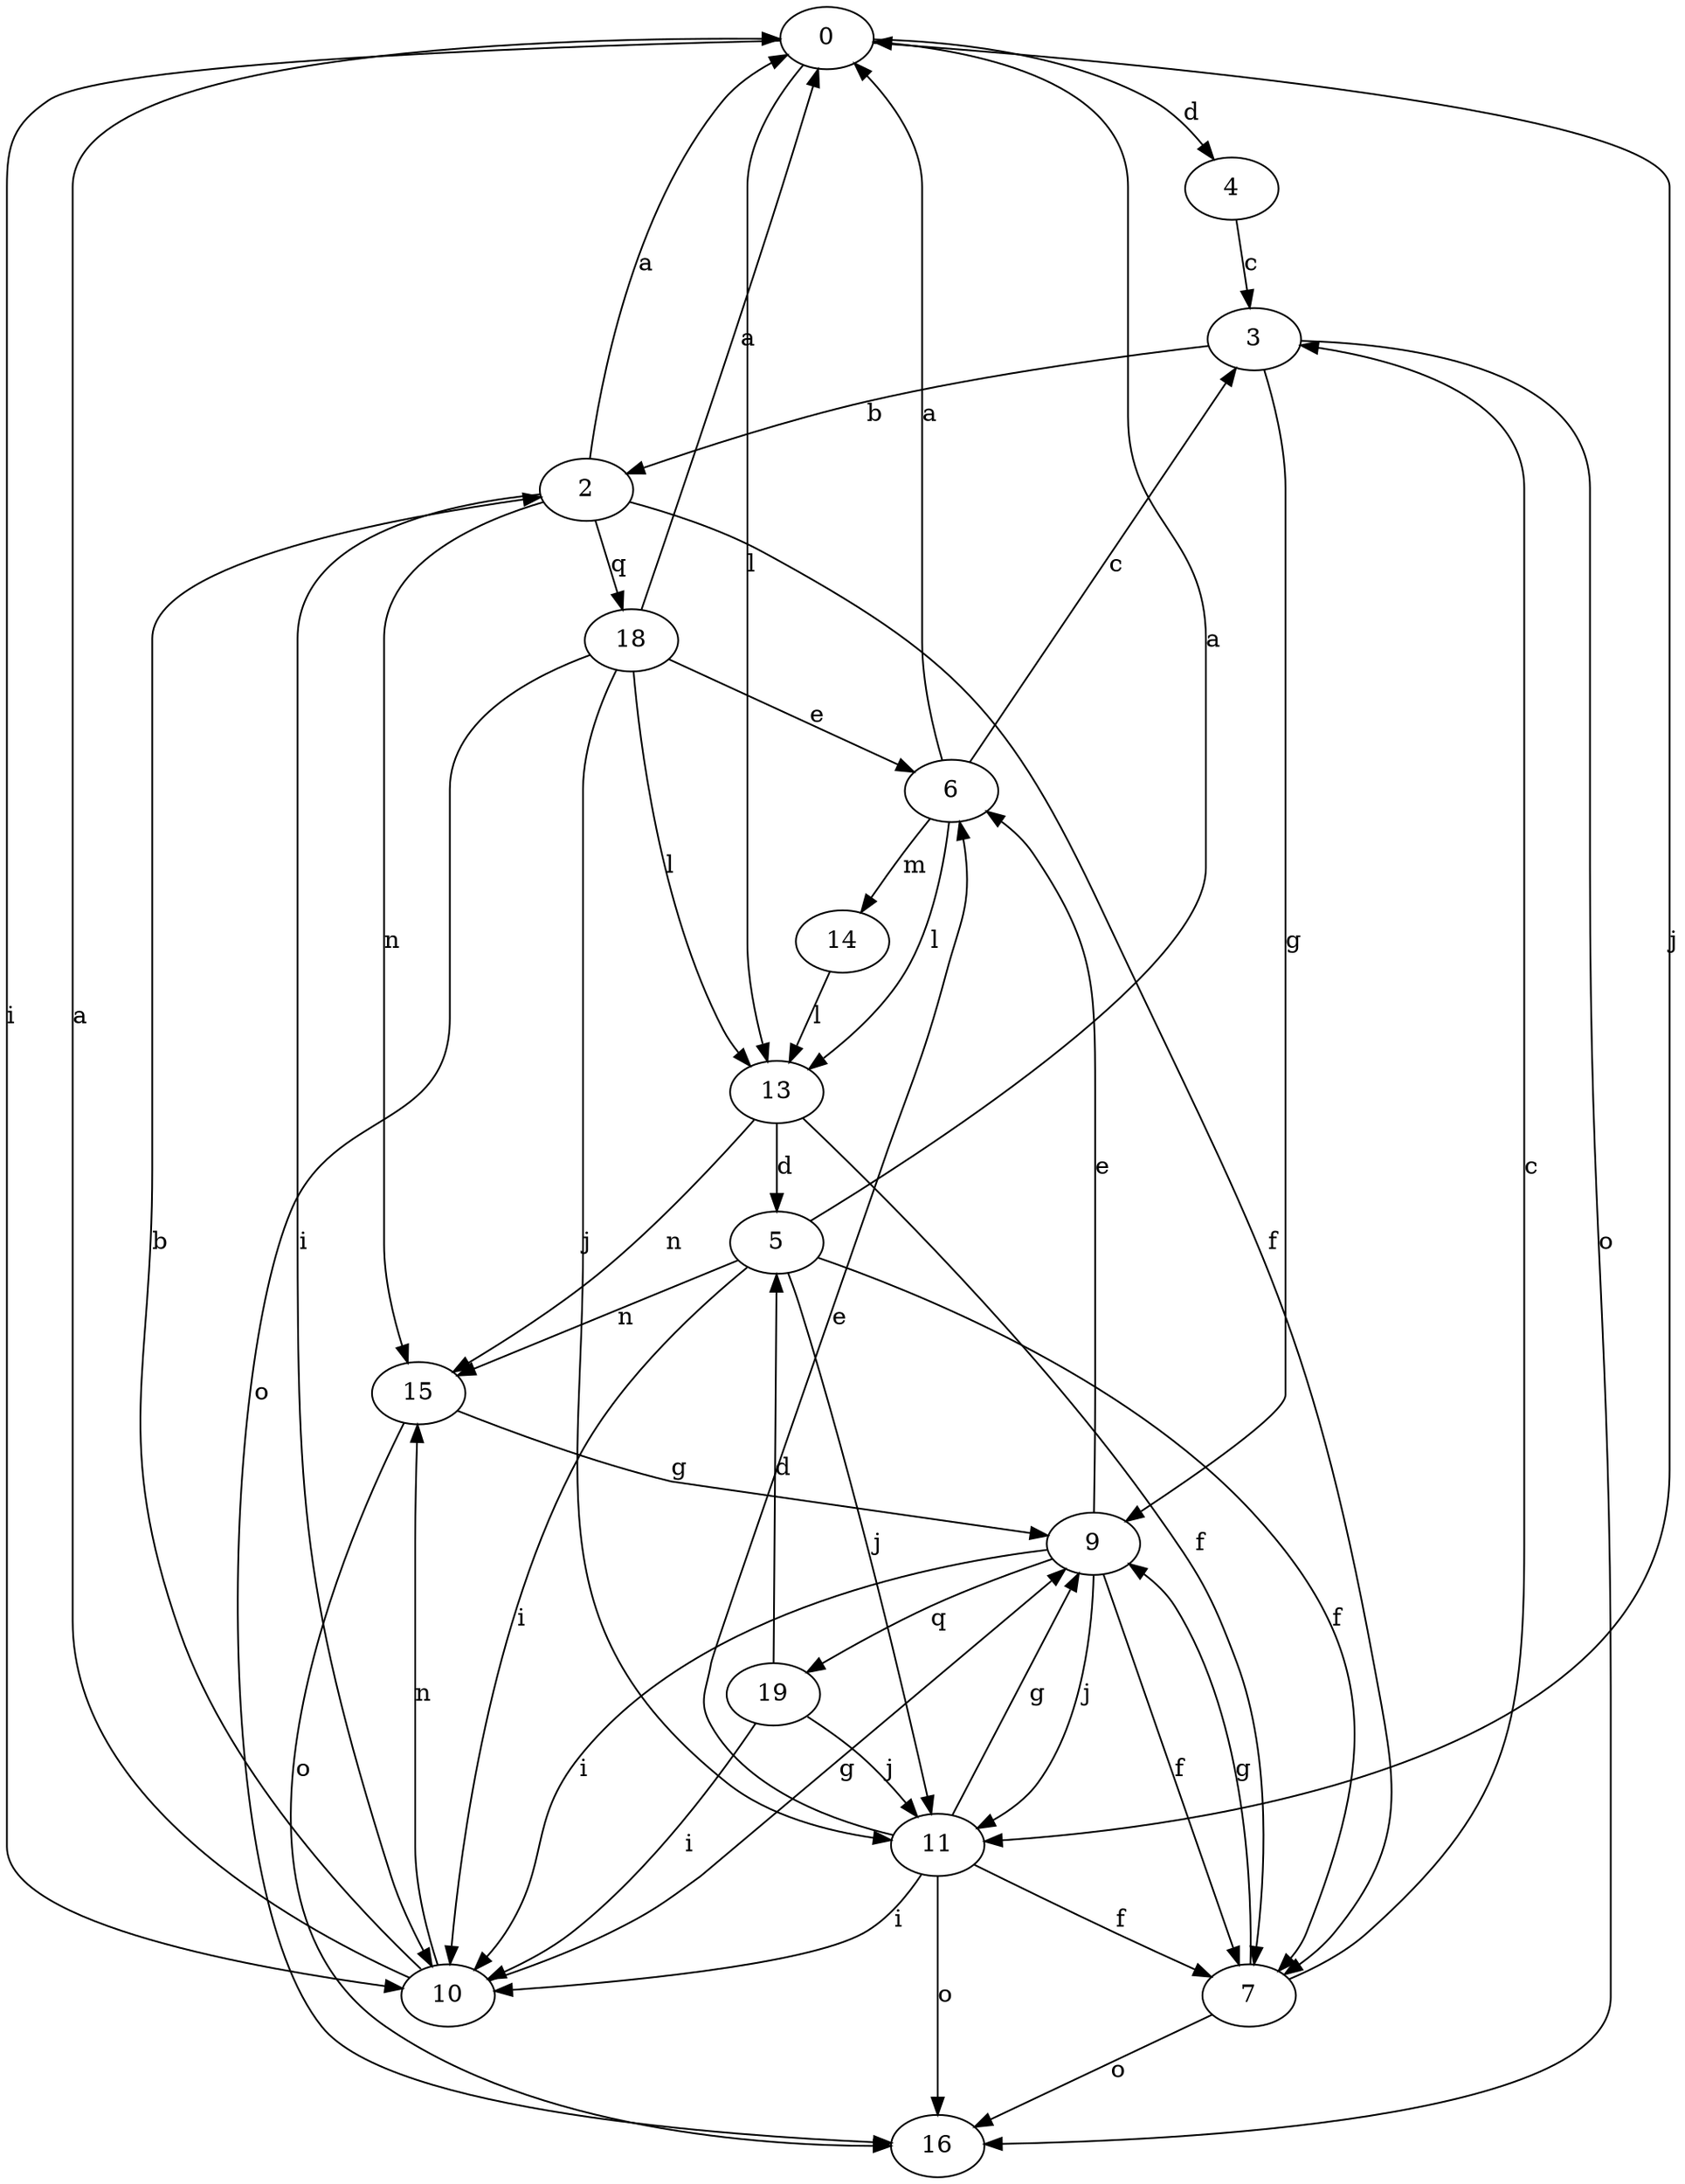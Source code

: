 strict digraph  {
0;
2;
3;
4;
5;
6;
7;
9;
10;
11;
13;
14;
15;
16;
18;
19;
0 -> 4  [label=d];
0 -> 10  [label=i];
0 -> 11  [label=j];
0 -> 13  [label=l];
2 -> 0  [label=a];
2 -> 7  [label=f];
2 -> 10  [label=i];
2 -> 15  [label=n];
2 -> 18  [label=q];
3 -> 2  [label=b];
3 -> 9  [label=g];
3 -> 16  [label=o];
4 -> 3  [label=c];
5 -> 0  [label=a];
5 -> 7  [label=f];
5 -> 10  [label=i];
5 -> 11  [label=j];
5 -> 15  [label=n];
6 -> 0  [label=a];
6 -> 3  [label=c];
6 -> 13  [label=l];
6 -> 14  [label=m];
7 -> 3  [label=c];
7 -> 9  [label=g];
7 -> 16  [label=o];
9 -> 6  [label=e];
9 -> 7  [label=f];
9 -> 10  [label=i];
9 -> 11  [label=j];
9 -> 19  [label=q];
10 -> 0  [label=a];
10 -> 2  [label=b];
10 -> 9  [label=g];
10 -> 15  [label=n];
11 -> 6  [label=e];
11 -> 7  [label=f];
11 -> 9  [label=g];
11 -> 10  [label=i];
11 -> 16  [label=o];
13 -> 5  [label=d];
13 -> 7  [label=f];
13 -> 15  [label=n];
14 -> 13  [label=l];
15 -> 9  [label=g];
15 -> 16  [label=o];
18 -> 0  [label=a];
18 -> 6  [label=e];
18 -> 11  [label=j];
18 -> 13  [label=l];
18 -> 16  [label=o];
19 -> 5  [label=d];
19 -> 10  [label=i];
19 -> 11  [label=j];
}
